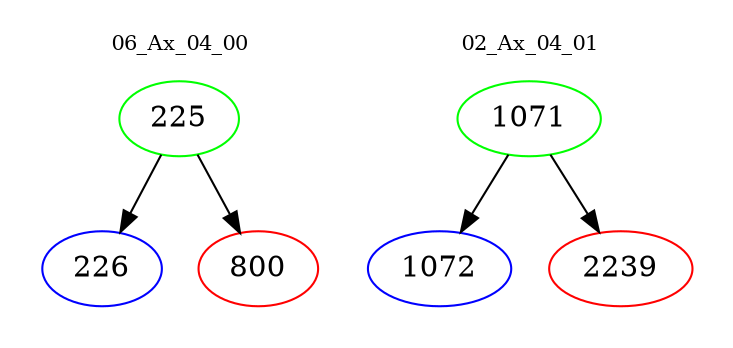 digraph{
subgraph cluster_0 {
color = white
label = "06_Ax_04_00";
fontsize=10;
T0_225 [label="225", color="green"]
T0_225 -> T0_226 [color="black"]
T0_226 [label="226", color="blue"]
T0_225 -> T0_800 [color="black"]
T0_800 [label="800", color="red"]
}
subgraph cluster_1 {
color = white
label = "02_Ax_04_01";
fontsize=10;
T1_1071 [label="1071", color="green"]
T1_1071 -> T1_1072 [color="black"]
T1_1072 [label="1072", color="blue"]
T1_1071 -> T1_2239 [color="black"]
T1_2239 [label="2239", color="red"]
}
}

